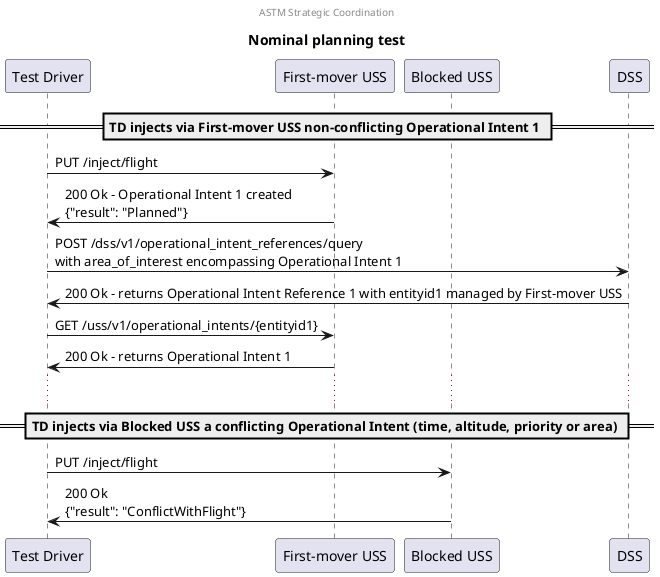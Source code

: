 @startuml
center header ASTM Strategic Coordination
title Nominal planning test

participant "Test Driver" as TD
participant "First-mover USS" as USS1
participant "Blocked USS" as USS2
participant "DSS"

== TD injects via First-mover USS non-conflicting Operational Intent 1 ==

TD -> USS1: PUT /inject/flight
TD <- USS1: 200 Ok - Operational Intent 1 created\n{"result": "Planned"}

TD -> DSS: POST /dss/v1/operational_intent_references/query\nwith area_of_interest encompassing Operational Intent 1
TD <- DSS: 200 Ok - returns Operational Intent Reference 1 with entityid1 managed by First-mover USS

TD -> USS1: GET /uss/v1/operational_intents/{entityid1}
TD <- USS1: 200 Ok - returns Operational Intent 1

...

== TD injects via Blocked USS a conflicting Operational Intent (time, altitude, priority or area) ==

TD -> USS2: PUT /inject/flight
TD <- USS2: 200 Ok\n{"result": "ConflictWithFlight"}

@enduml
